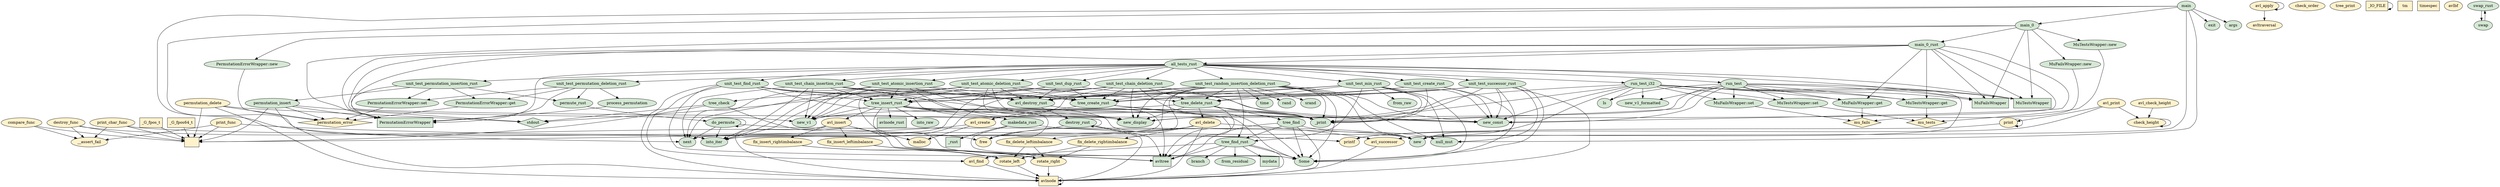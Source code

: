 digraph {
"avl_create" [type=functions, language=source, fillcolor="#FFF2CC", style=filled, shape=ellipse];
"avl_find" [type=functions, language=source, fillcolor="#FFF2CC", style=filled, shape=ellipse];
"avl_successor" [type=functions, language=source, fillcolor="#FFF2CC", style=filled, shape=ellipse];
"avl_apply" [type=functions, language=source, fillcolor="#FFF2CC", style=filled, shape=ellipse];
"avl_print" [type=functions, language=source, fillcolor="#FFF2CC", style=filled, shape=ellipse];
"avl_check_height" [type=functions, language=source, fillcolor="#FFF2CC", style=filled, shape=ellipse];
"avl_insert" [type=functions, language=source, fillcolor="#FFF2CC", style=filled, shape=ellipse];
"avl_delete" [type=functions, language=source, fillcolor="#FFF2CC", style=filled, shape=ellipse];
"rotate_left" [type=functions, language=source, fillcolor="#FFF2CC", style=filled, shape=ellipse];
"rotate_right" [type=functions, language=source, fillcolor="#FFF2CC", style=filled, shape=ellipse];
"fix_insert_leftimbalance" [type=functions, language=source, fillcolor="#FFF2CC", style=filled, shape=ellipse];
"fix_insert_rightimbalance" [type=functions, language=source, fillcolor="#FFF2CC", style=filled, shape=ellipse];
"fix_delete_leftimbalance" [type=functions, language=source, fillcolor="#FFF2CC", style=filled, shape=ellipse];
"fix_delete_rightimbalance" [type=functions, language=source, fillcolor="#FFF2CC", style=filled, shape=ellipse];
"check_order" [type=functions, language=source, fillcolor="#FFF2CC", style=filled, shape=ellipse];
"check_height" [type=functions, language=source, fillcolor="#FFF2CC", style=filled, shape=ellipse];
"print" [type=functions, language=source, fillcolor="#FFF2CC", style=filled, shape=ellipse];
"compare_func" [type=functions, language=source, fillcolor="#FFF2CC", style=filled, shape=ellipse];
"destroy_func" [type=functions, language=source, fillcolor="#FFF2CC", style=filled, shape=ellipse];
"print_func" [type=functions, language=source, fillcolor="#FFF2CC", style=filled, shape=ellipse];
"print_char_func" [type=functions, language=source, fillcolor="#FFF2CC", style=filled, shape=ellipse];
"main_0" [type=functions, language=target, fillcolor="#D5E8D4", style=filled, shape=ellipse];
"tree_print" [type=functions, language=source, fillcolor="#FFF2CC", style=filled, shape=ellipse];
"tree_check" [type=functions, language=target, fillcolor="#D5E8D4", style=filled, shape=ellipse];
"permutation_insert" [type=functions, language=target, fillcolor="#D5E8D4", style=filled, shape=ellipse];
"permutation_delete" [type=functions, language=source, fillcolor="#FFF2CC", style=filled, shape=ellipse];
"" [type=structs, language=source, fillcolor="#FFF2CC", style=filled, shape=box];
"_G_fpos_t" [type=structs, language=source, fillcolor="#FFF2CC", style=filled, shape=box];
"_G_fpos64_t" [type=structs, language=source, fillcolor="#FFF2CC", style=filled, shape=box];
"_IO_FILE" [type=structs, language=source, fillcolor="#FFF2CC", style=filled, shape=box];
"avlnode" [type=structs, language=source, fillcolor="#FFF2CC", style=filled, shape=box];
"tm" [type=structs, language=source, fillcolor="#FFF2CC", style=filled, shape=box];
"timespec" [type=structs, language=source, fillcolor="#FFF2CC", style=filled, shape=box];
"mu_tests" [type=globals, language=source, fillcolor="#FFF2CC", style=filled, shape=diamond];
"mu_fails" [type=globals, language=source, fillcolor="#FFF2CC", style=filled, shape=diamond];
"permutation_error" [type=globals, language=source, fillcolor="#FFF2CC", style=filled, shape=diamond];
"avlbf" [type=enums, language=source, fillcolor="#FFF2CC", style=filled, shape=ellipse];
"avltraversal" [type=enums, language=source, fillcolor="#FFF2CC", style=filled, shape=ellipse];
"permute_rust" [type=functions, language=target, fillcolor="#D5E8D4", style=filled, shape=ellipse];
"PermutationErrorWrapper::new" [type=functions, language=target, fillcolor="#D5E8D4", style=filled, shape=ellipse];
"PermutationErrorWrapper::get" [type=functions, language=target, fillcolor="#D5E8D4", style=filled, shape=ellipse];
"tree_create_rust" [type=functions, language=target, fillcolor="#D5E8D4", style=filled, shape=ellipse];
"MuFailsWrapper::get" [type=functions, language=target, fillcolor="#D5E8D4", style=filled, shape=ellipse];
"unit_test_successor_rust" [type=functions, language=target, fillcolor="#D5E8D4", style=filled, shape=ellipse];
"unit_test_permutation_deletion_rust" [type=functions, language=target, fillcolor="#D5E8D4", style=filled, shape=ellipse];
"run_test" [type=functions, language=target, fillcolor="#D5E8D4", style=filled, shape=ellipse];
"avl_destroy_rust" [type=functions, language=target, fillcolor="#D5E8D4", style=filled, shape=ellipse];
"unit_test_find_rust" [type=functions, language=target, fillcolor="#D5E8D4", style=filled, shape=ellipse];
"process_permutation" [type=functions, language=target, fillcolor="#D5E8D4", style=filled, shape=ellipse];
"main_0_rust" [type=functions, language=target, fillcolor="#D5E8D4", style=filled, shape=ellipse];
"all_tests_rust" [type=functions, language=target, fillcolor="#D5E8D4", style=filled, shape=ellipse];
"swap_rust" [type=functions, language=target, fillcolor="#D5E8D4", style=filled, shape=ellipse];
"unit_test_chain_insertion_rust" [type=functions, language=target, fillcolor="#D5E8D4", style=filled, shape=ellipse];
"MuFailsWrapper::new" [type=functions, language=target, fillcolor="#D5E8D4", style=filled, shape=ellipse];
"unit_test_create_rust" [type=functions, language=target, fillcolor="#D5E8D4", style=filled, shape=ellipse];
"tree_find_rust" [type=functions, language=target, fillcolor="#D5E8D4", style=filled, shape=ellipse];
"do_permute" [type=functions, language=target, fillcolor="#D5E8D4", style=filled, shape=ellipse];
"run_test_i32" [type=functions, language=target, fillcolor="#D5E8D4", style=filled, shape=ellipse];
"destroy_rust" [type=functions, language=target, fillcolor="#D5E8D4", style=filled, shape=ellipse];
"main" [type=functions, language=target, fillcolor="#D5E8D4", style=filled, shape=ellipse];
"unit_test_atomic_deletion_rust" [type=functions, language=target, fillcolor="#D5E8D4", style=filled, shape=ellipse];
"unit_test_dup_rust" [type=functions, language=target, fillcolor="#D5E8D4", style=filled, shape=ellipse];
"unit_test_chain_deletion_rust" [type=functions, language=target, fillcolor="#D5E8D4", style=filled, shape=ellipse];
"unit_test_min_rust" [type=functions, language=target, fillcolor="#D5E8D4", style=filled, shape=ellipse];
"MuTestsWrapper::get" [type=functions, language=target, fillcolor="#D5E8D4", style=filled, shape=ellipse];
"makedata_rust" [type=functions, language=target, fillcolor="#D5E8D4", style=filled, shape=ellipse];
"MuTestsWrapper::set" [type=functions, language=target, fillcolor="#D5E8D4", style=filled, shape=ellipse];
"tree_insert_rust" [type=functions, language=target, fillcolor="#D5E8D4", style=filled, shape=ellipse];
"tree_find" [type=functions, language=target, fillcolor="#D5E8D4", style=filled, shape=ellipse];
"PermutationErrorWrapper::set" [type=functions, language=target, fillcolor="#D5E8D4", style=filled, shape=ellipse];
"tree_delete_rust" [type=functions, language=target, fillcolor="#D5E8D4", style=filled, shape=ellipse];
"MuFailsWrapper::set" [type=functions, language=target, fillcolor="#D5E8D4", style=filled, shape=ellipse];
"unit_test_atomic_insertion_rust" [type=functions, language=target, fillcolor="#D5E8D4", style=filled, shape=ellipse];
"unit_test_permutation_insertion_rust" [type=functions, language=target, fillcolor="#D5E8D4", style=filled, shape=ellipse];
"MuTestsWrapper::new" [type=functions, language=target, fillcolor="#D5E8D4", style=filled, shape=ellipse];
"swap" [type=functions, language=target, fillcolor="#D5E8D4", style=filled, shape=ellipse];
"unit_test_random_insertion_deletion_rust" [type=functions, language=target, fillcolor="#D5E8D4", style=filled, shape=ellipse];
"PermutationErrorWrapper" [type=structs, language=target, fillcolor="#D5E8D4", style=filled, shape=box];
"_rust" [type=structs, language=target, fillcolor="#D5E8D4", style=filled, shape=box];
"avlnode_rust" [type=structs, language=target, fillcolor="#D5E8D4", style=filled, shape=box];
"MuFailsWrapper" [type=structs, language=target, fillcolor="#D5E8D4", style=filled, shape=box];
"MuTestsWrapper" [type=structs, language=target, fillcolor="#D5E8D4", style=filled, shape=box];
"malloc" [type=functions, language=source, fillcolor="#FFF2CC", style=filled, shape=ellipse];
"printf" [type=functions, language=source, fillcolor="#FFF2CC", style=filled, shape=ellipse];
"free" [type=functions, language=source, fillcolor="#FFF2CC", style=filled, shape=ellipse];
"__assert_fail" [type=functions, language=source, fillcolor="#FFF2CC", style=filled, shape=ellipse];
"stdout" [type=globals, language=target, fillcolor="#D5E8D4", style=filled, shape=diamond];
"Some" [type=functions, language=target, fillcolor="#D5E8D4", style=filled, shape=ellipse];
"avltree" [type=structs, language=target, fillcolor="#D5E8D4", style=filled, shape=box];
"_print" [type=functions, language=target, fillcolor="#D5E8D4", style=filled, shape=ellipse];
"new_const" [type=functions, language=target, fillcolor="#D5E8D4", style=filled, shape=ellipse];
"null_mut" [type=functions, language=target, fillcolor="#D5E8D4", style=filled, shape=ellipse];
"new_v1_formatted" [type=functions, language=target, fillcolor="#D5E8D4", style=filled, shape=ellipse];
"new" [type=functions, language=target, fillcolor="#D5E8D4", style=filled, shape=ellipse];
"new_display" [type=functions, language=target, fillcolor="#D5E8D4", style=filled, shape=ellipse];
"Is" [type=functions, language=target, fillcolor="#D5E8D4", style=filled, shape=ellipse];
"new_v1" [type=functions, language=target, fillcolor="#D5E8D4", style=filled, shape=ellipse];
"into_iter" [type=functions, language=target, fillcolor="#D5E8D4", style=filled, shape=ellipse];
"next" [type=functions, language=target, fillcolor="#D5E8D4", style=filled, shape=ellipse];
"branch" [type=functions, language=target, fillcolor="#D5E8D4", style=filled, shape=ellipse];
"from_residual" [type=functions, language=target, fillcolor="#D5E8D4", style=filled, shape=ellipse];
"mydata" [type=structs, language=target, fillcolor="#D5E8D4", style=filled, shape=box];
"exit" [type=functions, language=target, fillcolor="#D5E8D4", style=filled, shape=ellipse];
"args" [type=functions, language=target, fillcolor="#D5E8D4", style=filled, shape=ellipse];
"from_raw" [type=functions, language=target, fillcolor="#D5E8D4", style=filled, shape=ellipse];
"into_raw" [type=functions, language=target, fillcolor="#D5E8D4", style=filled, shape=ellipse];
"time" [type=functions, language=target, fillcolor="#D5E8D4", style=filled, shape=ellipse];
"rand" [type=functions, language=target, fillcolor="#D5E8D4", style=filled, shape=ellipse];
"srand" [type=functions, language=target, fillcolor="#D5E8D4", style=filled, shape=ellipse];
"avl_create" -> "malloc";
"avl_create" -> "";
"avl_find" -> "avlnode";
"avl_successor" -> "avlnode";
"avl_apply" -> "avl_apply";
"avl_apply" -> "avltraversal";
"avl_print" -> "printf";
"avl_print" -> "print";
"avl_print" -> "check_height";
"avl_check_height" -> "check_height";
"avl_insert" -> "malloc";
"avl_insert" -> "fix_insert_leftimbalance";
"avl_insert" -> "fix_insert_rightimbalance";
"avl_insert" -> "avlnode";
"avl_delete" -> "avl_successor";
"avl_delete" -> "fix_delete_rightimbalance";
"avl_delete" -> "fix_delete_leftimbalance";
"avl_delete" -> "free";
"avl_delete" -> "avlnode";
"rotate_left" -> "avlnode";
"rotate_right" -> "avlnode";
"fix_insert_leftimbalance" -> "rotate_right";
"fix_insert_leftimbalance" -> "rotate_left";
"fix_insert_rightimbalance" -> "rotate_left";
"fix_insert_rightimbalance" -> "rotate_right";
"fix_delete_leftimbalance" -> "rotate_right";
"fix_delete_leftimbalance" -> "rotate_left";
"fix_delete_rightimbalance" -> "rotate_left";
"fix_delete_rightimbalance" -> "rotate_right";
"check_height" -> "check_height";
"print" -> "print";
"print" -> "printf";
"compare_func" -> "__assert_fail";
"compare_func" -> "";
"destroy_func" -> "__assert_fail";
"destroy_func" -> "free";
"destroy_func" -> "";
"print_func" -> "__assert_fail";
"print_func" -> "printf";
"print_func" -> "";
"print_char_func" -> "__assert_fail";
"print_char_func" -> "printf";
"print_char_func" -> "";
"main_0" -> "MuTestsWrapper::new";
"main_0" -> "PermutationErrorWrapper::new";
"main_0" -> "main_0_rust";
"main_0" -> "MuFailsWrapper::new";
"main_0" -> "MuFailsWrapper";
"main_0" -> "PermutationErrorWrapper";
"main_0" -> "MuTestsWrapper";
"tree_check" -> "stdout";
"tree_check" -> "";
"tree_check" -> "avltree";
"permutation_insert" -> "permutation_error";
"permutation_insert" -> "stdout";
"permutation_insert" -> "avlnode";
"permutation_insert" -> "";
"permutation_insert" -> "PermutationErrorWrapper";
"permutation_delete" -> "permutation_error";
"permutation_delete" -> "stdout";
"permutation_delete" -> "avlnode";
"permutation_delete" -> "";
"_G_fpos_t" -> "";
"_G_fpos64_t" -> "";
"_IO_FILE" -> "_IO_FILE";
"avlnode" -> "avlnode";
"permute_rust" -> "do_permute";
"PermutationErrorWrapper::new" -> "permutation_error";
"PermutationErrorWrapper::get" -> "permutation_error";
"tree_create_rust" -> "Some";
"tree_create_rust" -> "avl_create";
"tree_create_rust" -> "avltree";
"MuFailsWrapper::get" -> "mu_fails";
"unit_test_successor_rust" -> "tree_insert_rust";
"unit_test_successor_rust" -> "_print";
"unit_test_successor_rust" -> "new_const";
"unit_test_successor_rust" -> "tree_delete_rust";
"unit_test_successor_rust" -> "avl_successor";
"unit_test_successor_rust" -> "avl_destroy_rust";
"unit_test_successor_rust" -> "tree_create_rust";
"unit_test_successor_rust" -> "Some";
"unit_test_successor_rust" -> "null_mut";
"unit_test_successor_rust" -> "avlnode";
"unit_test_permutation_deletion_rust" -> "process_permutation";
"unit_test_permutation_deletion_rust" -> "PermutationErrorWrapper::get";
"unit_test_permutation_deletion_rust" -> "permute_rust";
"unit_test_permutation_deletion_rust" -> "PermutationErrorWrapper::set";
"unit_test_permutation_deletion_rust" -> "PermutationErrorWrapper";
"run_test" -> "MuTestsWrapper::get";
"run_test" -> "MuTestsWrapper::set";
"run_test" -> "_print";
"run_test" -> "MuFailsWrapper::get";
"run_test" -> "MuFailsWrapper::set";
"run_test" -> "new_v1_formatted";
"run_test" -> "new";
"run_test" -> "new_display";
"run_test" -> "new_const";
"run_test" -> "Is";
"run_test" -> "MuTestsWrapper";
"run_test" -> "MuFailsWrapper";
"avl_destroy_rust" -> "destroy_rust";
"avl_destroy_rust" -> "avltree";
"unit_test_find_rust" -> "avl_destroy_rust";
"unit_test_find_rust" -> "avl_find";
"unit_test_find_rust" -> "tree_insert_rust";
"unit_test_find_rust" -> "_print";
"unit_test_find_rust" -> "tree_create_rust";
"unit_test_find_rust" -> "new_const";
"unit_test_find_rust" -> "avltree";
"unit_test_find_rust" -> "avlnode";
"process_permutation" -> "PermutationErrorWrapper";
"main_0_rust" -> "new_display";
"main_0_rust" -> "_print";
"main_0_rust" -> "MuFailsWrapper::get";
"main_0_rust" -> "all_tests_rust";
"main_0_rust" -> "new_const";
"main_0_rust" -> "new_v1";
"main_0_rust" -> "MuTestsWrapper::get";
"main_0_rust" -> "MuTestsWrapper";
"main_0_rust" -> "MuFailsWrapper";
"main_0_rust" -> "PermutationErrorWrapper";
"all_tests_rust" -> "run_test";
"all_tests_rust" -> "unit_test_atomic_deletion_rust";
"all_tests_rust" -> "unit_test_chain_insertion_rust";
"all_tests_rust" -> "run_test_i32";
"all_tests_rust" -> "unit_test_successor_rust";
"all_tests_rust" -> "unit_test_find_rust";
"all_tests_rust" -> "unit_test_permutation_insertion_rust";
"all_tests_rust" -> "unit_test_min_rust";
"all_tests_rust" -> "unit_test_dup_rust";
"all_tests_rust" -> "unit_test_permutation_deletion_rust";
"all_tests_rust" -> "unit_test_chain_deletion_rust";
"all_tests_rust" -> "unit_test_atomic_insertion_rust";
"all_tests_rust" -> "unit_test_create_rust";
"all_tests_rust" -> "unit_test_random_insertion_deletion_rust";
"all_tests_rust" -> "PermutationErrorWrapper";
"all_tests_rust" -> "MuFailsWrapper";
"all_tests_rust" -> "MuTestsWrapper";
"swap_rust" -> "swap";
"unit_test_chain_insertion_rust" -> "_print";
"unit_test_chain_insertion_rust" -> "tree_create_rust";
"unit_test_chain_insertion_rust" -> "into_iter";
"unit_test_chain_insertion_rust" -> "new_display";
"unit_test_chain_insertion_rust" -> "avl_destroy_rust";
"unit_test_chain_insertion_rust" -> "next";
"unit_test_chain_insertion_rust" -> "tree_insert_rust";
"unit_test_chain_insertion_rust" -> "new_v1";
"MuFailsWrapper::new" -> "mu_fails";
"unit_test_create_rust" -> "tree_create_rust";
"unit_test_create_rust" -> "new_const";
"unit_test_create_rust" -> "_print";
"unit_test_create_rust" -> "Some";
"unit_test_create_rust" -> "avl_destroy_rust";
"tree_find_rust" -> "avl_find";
"tree_find_rust" -> "Some";
"tree_find_rust" -> "branch";
"tree_find_rust" -> "from_residual";
"tree_find_rust" -> "avltree";
"tree_find_rust" -> "mydata";
"tree_find_rust" -> "avlnode";
"do_permute" -> "do_permute";
"do_permute" -> "into_iter";
"do_permute" -> "next";
"do_permute" -> "new";
"run_test_i32" -> "new_const";
"run_test_i32" -> "new";
"run_test_i32" -> "_print";
"run_test_i32" -> "MuTestsWrapper::set";
"run_test_i32" -> "new_display";
"run_test_i32" -> "MuTestsWrapper::get";
"run_test_i32" -> "MuFailsWrapper::get";
"run_test_i32" -> "new_v1_formatted";
"run_test_i32" -> "Is";
"run_test_i32" -> "MuFailsWrapper::set";
"run_test_i32" -> "MuTestsWrapper";
"run_test_i32" -> "MuFailsWrapper";
"destroy_rust" -> "destroy_rust";
"destroy_rust" -> "free";
"destroy_rust" -> "avltree";
"destroy_rust" -> "avlnode";
"main" -> "exit";
"main" -> "null_mut";
"main" -> "into_iter";
"main" -> "next";
"main" -> "args";
"main" -> "new";
"main" -> "main_0";
"unit_test_atomic_deletion_rust" -> "next";
"unit_test_atomic_deletion_rust" -> "tree_create_rust";
"unit_test_atomic_deletion_rust" -> "new_display";
"unit_test_atomic_deletion_rust" -> "into_iter";
"unit_test_atomic_deletion_rust" -> "new_v1";
"unit_test_atomic_deletion_rust" -> "tree_check";
"unit_test_atomic_deletion_rust" -> "tree_insert_rust";
"unit_test_atomic_deletion_rust" -> "_print";
"unit_test_atomic_deletion_rust" -> "avl_destroy_rust";
"unit_test_atomic_deletion_rust" -> "tree_delete_rust";
"unit_test_atomic_deletion_rust" -> "Some";
"unit_test_dup_rust" -> "stdout";
"unit_test_dup_rust" -> "tree_create_rust";
"unit_test_dup_rust" -> "avl_destroy_rust";
"unit_test_dup_rust" -> "new_const";
"unit_test_dup_rust" -> "tree_insert_rust";
"unit_test_chain_deletion_rust" -> "into_iter";
"unit_test_chain_deletion_rust" -> "next";
"unit_test_chain_deletion_rust" -> "avl_destroy_rust";
"unit_test_chain_deletion_rust" -> "new_v1";
"unit_test_chain_deletion_rust" -> "new_display";
"unit_test_chain_deletion_rust" -> "Some";
"unit_test_chain_deletion_rust" -> "_print";
"unit_test_chain_deletion_rust" -> "tree_delete_rust";
"unit_test_chain_deletion_rust" -> "tree_insert_rust";
"unit_test_chain_deletion_rust" -> "tree_create_rust";
"unit_test_min_rust" -> "new_const";
"unit_test_min_rust" -> "tree_delete_rust";
"unit_test_min_rust" -> "Some";
"unit_test_min_rust" -> "_print";
"unit_test_min_rust" -> "from_raw";
"unit_test_min_rust" -> "tree_insert_rust";
"unit_test_min_rust" -> "tree_find_rust";
"unit_test_min_rust" -> "tree_create_rust";
"unit_test_min_rust" -> "null_mut";
"unit_test_min_rust" -> "avl_destroy_rust";
"MuTestsWrapper::get" -> "mu_tests";
"makedata_rust" -> "Some";
"makedata_rust" -> "new";
"makedata_rust" -> "_rust";
"MuTestsWrapper::set" -> "mu_tests";
"tree_insert_rust" -> "free";
"tree_insert_rust" -> "_print";
"tree_insert_rust" -> "new_v1";
"tree_insert_rust" -> "new_display";
"tree_insert_rust" -> "makedata_rust";
"tree_insert_rust" -> "into_raw";
"tree_insert_rust" -> "new";
"tree_insert_rust" -> "avl_insert";
"tree_insert_rust" -> "avltree";
"tree_insert_rust" -> "avlnode_rust";
"tree_find" -> "tree_find_rust";
"tree_find" -> "Some";
"tree_find" -> "null_mut";
"tree_find" -> "avltree";
"tree_find" -> "avlnode";
"PermutationErrorWrapper::set" -> "permutation_error";
"tree_delete_rust" -> "new_v1";
"tree_delete_rust" -> "new_const";
"tree_delete_rust" -> "new_display";
"tree_delete_rust" -> "_print";
"tree_delete_rust" -> "tree_find";
"tree_delete_rust" -> "avl_delete";
"tree_delete_rust" -> "avltree";
"MuFailsWrapper::set" -> "mu_fails";
"unit_test_atomic_insertion_rust" -> "new_display";
"unit_test_atomic_insertion_rust" -> "next";
"unit_test_atomic_insertion_rust" -> "into_iter";
"unit_test_atomic_insertion_rust" -> "tree_create_rust";
"unit_test_atomic_insertion_rust" -> "tree_insert_rust";
"unit_test_atomic_insertion_rust" -> "_print";
"unit_test_atomic_insertion_rust" -> "avl_destroy_rust";
"unit_test_atomic_insertion_rust" -> "new_v1";
"unit_test_permutation_insertion_rust" -> "PermutationErrorWrapper::set";
"unit_test_permutation_insertion_rust" -> "permute_rust";
"unit_test_permutation_insertion_rust" -> "permutation_insert";
"unit_test_permutation_insertion_rust" -> "PermutationErrorWrapper::get";
"unit_test_permutation_insertion_rust" -> "PermutationErrorWrapper";
"MuTestsWrapper::new" -> "mu_tests";
"swap" -> "swap_rust";
"unit_test_random_insertion_deletion_rust" -> "new_display";
"unit_test_random_insertion_deletion_rust" -> "tree_find_rust";
"unit_test_random_insertion_deletion_rust" -> "tree_insert_rust";
"unit_test_random_insertion_deletion_rust" -> "new_v1";
"unit_test_random_insertion_deletion_rust" -> "null_mut";
"unit_test_random_insertion_deletion_rust" -> "time";
"unit_test_random_insertion_deletion_rust" -> "next";
"unit_test_random_insertion_deletion_rust" -> "tree_delete_rust";
"unit_test_random_insertion_deletion_rust" -> "new";
"unit_test_random_insertion_deletion_rust" -> "Some";
"unit_test_random_insertion_deletion_rust" -> "avl_destroy_rust";
"unit_test_random_insertion_deletion_rust" -> "into_iter";
"unit_test_random_insertion_deletion_rust" -> "_print";
"unit_test_random_insertion_deletion_rust" -> "new_const";
"unit_test_random_insertion_deletion_rust" -> "rand";
"unit_test_random_insertion_deletion_rust" -> "tree_create_rust";
"unit_test_random_insertion_deletion_rust" -> "srand";
}
